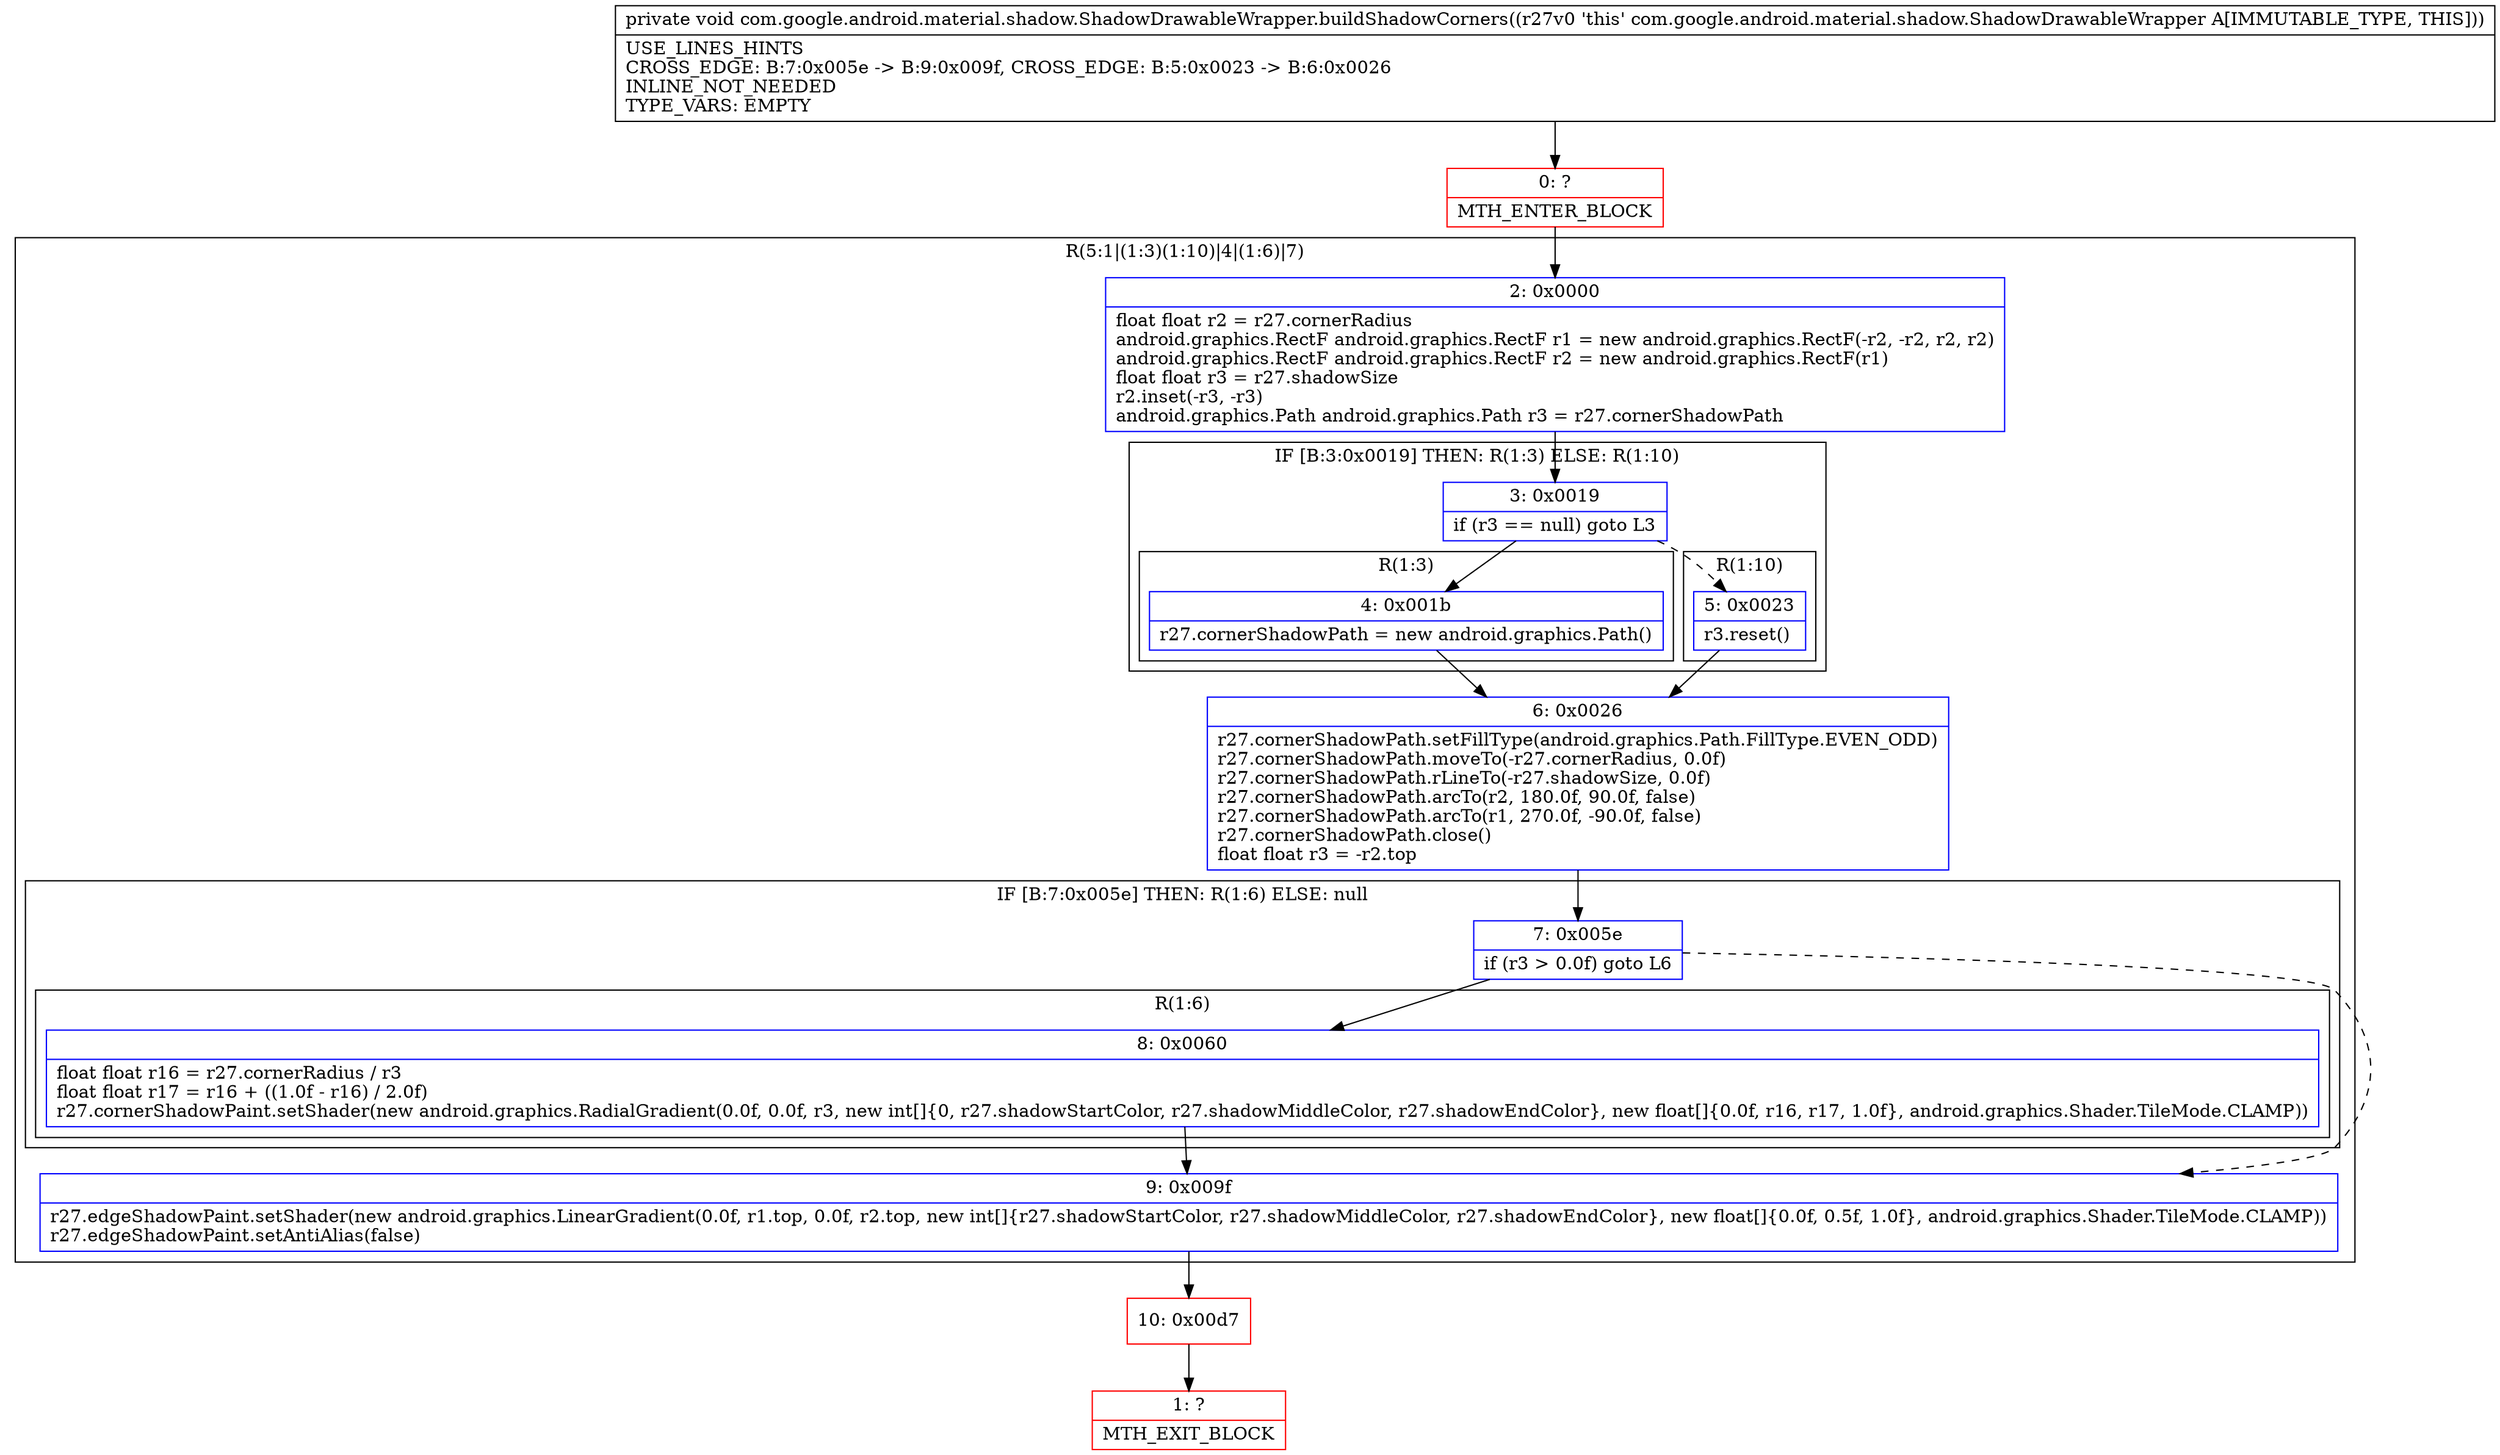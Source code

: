digraph "CFG forcom.google.android.material.shadow.ShadowDrawableWrapper.buildShadowCorners()V" {
subgraph cluster_Region_1772320649 {
label = "R(5:1|(1:3)(1:10)|4|(1:6)|7)";
node [shape=record,color=blue];
Node_2 [shape=record,label="{2\:\ 0x0000|float float r2 = r27.cornerRadius\landroid.graphics.RectF android.graphics.RectF r1 = new android.graphics.RectF(\-r2, \-r2, r2, r2)\landroid.graphics.RectF android.graphics.RectF r2 = new android.graphics.RectF(r1)\lfloat float r3 = r27.shadowSize\lr2.inset(\-r3, \-r3)\landroid.graphics.Path android.graphics.Path r3 = r27.cornerShadowPath\l}"];
subgraph cluster_IfRegion_2097013520 {
label = "IF [B:3:0x0019] THEN: R(1:3) ELSE: R(1:10)";
node [shape=record,color=blue];
Node_3 [shape=record,label="{3\:\ 0x0019|if (r3 == null) goto L3\l}"];
subgraph cluster_Region_525999793 {
label = "R(1:3)";
node [shape=record,color=blue];
Node_4 [shape=record,label="{4\:\ 0x001b|r27.cornerShadowPath = new android.graphics.Path()\l}"];
}
subgraph cluster_Region_1101935669 {
label = "R(1:10)";
node [shape=record,color=blue];
Node_5 [shape=record,label="{5\:\ 0x0023|r3.reset()\l}"];
}
}
Node_6 [shape=record,label="{6\:\ 0x0026|r27.cornerShadowPath.setFillType(android.graphics.Path.FillType.EVEN_ODD)\lr27.cornerShadowPath.moveTo(\-r27.cornerRadius, 0.0f)\lr27.cornerShadowPath.rLineTo(\-r27.shadowSize, 0.0f)\lr27.cornerShadowPath.arcTo(r2, 180.0f, 90.0f, false)\lr27.cornerShadowPath.arcTo(r1, 270.0f, \-90.0f, false)\lr27.cornerShadowPath.close()\lfloat float r3 = \-r2.top\l}"];
subgraph cluster_IfRegion_1311548345 {
label = "IF [B:7:0x005e] THEN: R(1:6) ELSE: null";
node [shape=record,color=blue];
Node_7 [shape=record,label="{7\:\ 0x005e|if (r3 \> 0.0f) goto L6\l}"];
subgraph cluster_Region_1010932426 {
label = "R(1:6)";
node [shape=record,color=blue];
Node_8 [shape=record,label="{8\:\ 0x0060|float float r16 = r27.cornerRadius \/ r3\lfloat float r17 = r16 + ((1.0f \- r16) \/ 2.0f)\lr27.cornerShadowPaint.setShader(new android.graphics.RadialGradient(0.0f, 0.0f, r3, new int[]\{0, r27.shadowStartColor, r27.shadowMiddleColor, r27.shadowEndColor\}, new float[]\{0.0f, r16, r17, 1.0f\}, android.graphics.Shader.TileMode.CLAMP))\l}"];
}
}
Node_9 [shape=record,label="{9\:\ 0x009f|r27.edgeShadowPaint.setShader(new android.graphics.LinearGradient(0.0f, r1.top, 0.0f, r2.top, new int[]\{r27.shadowStartColor, r27.shadowMiddleColor, r27.shadowEndColor\}, new float[]\{0.0f, 0.5f, 1.0f\}, android.graphics.Shader.TileMode.CLAMP))\lr27.edgeShadowPaint.setAntiAlias(false)\l}"];
}
Node_0 [shape=record,color=red,label="{0\:\ ?|MTH_ENTER_BLOCK\l}"];
Node_10 [shape=record,color=red,label="{10\:\ 0x00d7}"];
Node_1 [shape=record,color=red,label="{1\:\ ?|MTH_EXIT_BLOCK\l}"];
MethodNode[shape=record,label="{private void com.google.android.material.shadow.ShadowDrawableWrapper.buildShadowCorners((r27v0 'this' com.google.android.material.shadow.ShadowDrawableWrapper A[IMMUTABLE_TYPE, THIS]))  | USE_LINES_HINTS\lCROSS_EDGE: B:7:0x005e \-\> B:9:0x009f, CROSS_EDGE: B:5:0x0023 \-\> B:6:0x0026\lINLINE_NOT_NEEDED\lTYPE_VARS: EMPTY\l}"];
MethodNode -> Node_0;Node_2 -> Node_3;
Node_3 -> Node_4;
Node_3 -> Node_5[style=dashed];
Node_4 -> Node_6;
Node_5 -> Node_6;
Node_6 -> Node_7;
Node_7 -> Node_8;
Node_7 -> Node_9[style=dashed];
Node_8 -> Node_9;
Node_9 -> Node_10;
Node_0 -> Node_2;
Node_10 -> Node_1;
}

